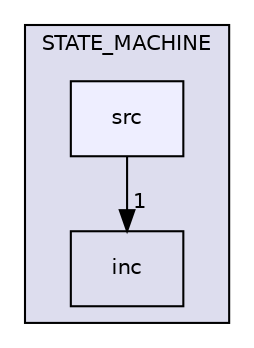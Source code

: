 digraph "D:/Proyectos/LIBRERIAS_PROPIAS/STATE_MACHINE/src" {
  compound=true
  node [ fontsize="10", fontname="Helvetica"];
  edge [ labelfontsize="10", labelfontname="Helvetica"];
  subgraph clusterdir_0610b01fe04a4fc1ec828e267926eab9 {
    graph [ bgcolor="#ddddee", pencolor="black", label="STATE_MACHINE" fontname="Helvetica", fontsize="10", URL="dir_0610b01fe04a4fc1ec828e267926eab9.html"]
  dir_a7ae7221b55e796c27dfb52b99089de6 [shape=box label="inc" URL="dir_a7ae7221b55e796c27dfb52b99089de6.html"];
  dir_5f61893753adc8e4deedf792453bdb73 [shape=box, label="src", style="filled", fillcolor="#eeeeff", pencolor="black", URL="dir_5f61893753adc8e4deedf792453bdb73.html"];
  }
  dir_5f61893753adc8e4deedf792453bdb73->dir_a7ae7221b55e796c27dfb52b99089de6 [headlabel="1", labeldistance=1.5 headhref="dir_000004_000003.html"];
}
